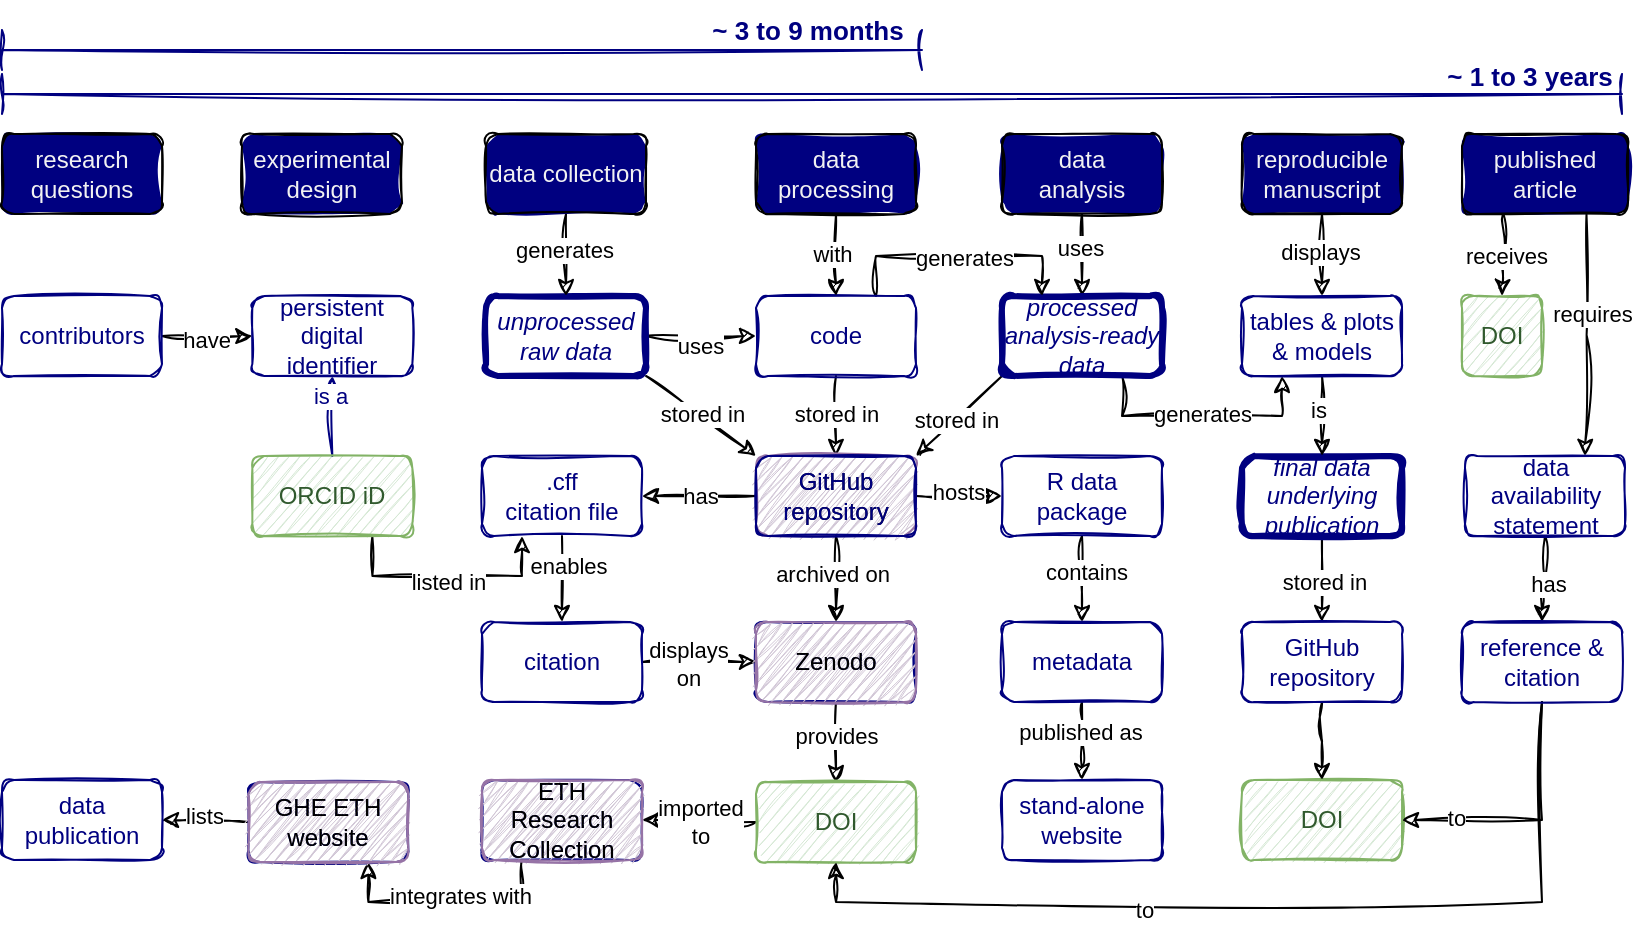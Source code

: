 <mxfile version="24.4.13" type="github">
  <diagram id="C5RBs43oDa-KdzZeNtuy" name="Page-1">
    <mxGraphModel dx="1026" dy="688" grid="1" gridSize="10" guides="1" tooltips="1" connect="1" arrows="1" fold="1" page="1" pageScale="1" pageWidth="827" pageHeight="1169" math="0" shadow="0">
      <root>
        <mxCell id="WIyWlLk6GJQsqaUBKTNV-0" />
        <object label="Step 12: color" id="2JBL8e-sjkAbcdYht8KX-297">
          <mxCell style="" parent="WIyWlLk6GJQsqaUBKTNV-0" />
        </object>
        <object label="Step 11: Code in R" id="2JBL8e-sjkAbcdYht8KX-289">
          <mxCell style="" parent="WIyWlLk6GJQsqaUBKTNV-0" />
        </object>
        <object label="Step 10: Cite data" id="2JBL8e-sjkAbcdYht8KX-281">
          <mxCell style="" parent="WIyWlLk6GJQsqaUBKTNV-0" />
        </object>
        <object label="Step 9: Contributors" id="2JBL8e-sjkAbcdYht8KX-271">
          <mxCell style="" parent="WIyWlLk6GJQsqaUBKTNV-0" />
        </object>
        <object label="Step 8: ETH link&#xa;" id="2JBL8e-sjkAbcdYht8KX-261">
          <mxCell style="" parent="WIyWlLk6GJQsqaUBKTNV-0" />
        </object>
        <mxCell id="2JBL8e-sjkAbcdYht8KX-264" value="" style="edgeStyle=none;shape=connector;rounded=1;sketch=1;jiggle=2;curveFitting=1;orthogonalLoop=1;jettySize=auto;html=1;labelBackgroundColor=default;strokeColor=#000080;fontFamily=Helvetica;fontSize=11;fontColor=#000080;endArrow=classic;startSize=5;endSize=5;" parent="2JBL8e-sjkAbcdYht8KX-261" edge="1">
          <mxGeometry relative="1" as="geometry">
            <mxPoint x="442" y="570" as="sourcePoint" />
          </mxGeometry>
        </mxCell>
        <mxCell id="2JBL8e-sjkAbcdYht8KX-265" value="&lt;div&gt;integrates&lt;/div&gt;&lt;div&gt;with&lt;br&gt;&lt;/div&gt;" style="edgeLabel;html=1;align=center;verticalAlign=middle;resizable=0;points=[];fontSize=11;fontFamily=Helvetica;fontColor=#000080;" parent="2JBL8e-sjkAbcdYht8KX-264" vertex="1" connectable="0">
          <mxGeometry x="-0.141" y="-3" relative="1" as="geometry">
            <mxPoint y="-23" as="offset" />
          </mxGeometry>
        </mxCell>
        <object label="Step 7: Zenodo what?" id="2JBL8e-sjkAbcdYht8KX-243">
          <mxCell style="" parent="WIyWlLk6GJQsqaUBKTNV-0" />
        </object>
        <mxCell id="zMdA1hKnQHKv-oM-DE0g-6" value="&lt;span&gt;&lt;span&gt;research questions&lt;/span&gt;&lt;/span&gt;" style="rounded=1;whiteSpace=wrap;html=1;strokeWidth=1;fontSize=12;fontFamily=Helvetica;fillColor=#000080;sketch=1;labelBackgroundColor=none;fontColor=#F2F2F2;strokeColor=default;fontStyle=0;fillStyle=solid;" vertex="1" parent="2JBL8e-sjkAbcdYht8KX-243">
          <mxGeometry y="80" width="80" height="40" as="geometry" />
        </mxCell>
        <mxCell id="zMdA1hKnQHKv-oM-DE0g-7" value="&lt;div&gt;&lt;span&gt;&lt;span&gt;experimental&lt;/span&gt;&lt;/span&gt;&lt;/div&gt;&lt;div&gt;&lt;span&gt;&lt;span&gt;design&lt;br&gt;&lt;/span&gt;&lt;/span&gt;&lt;/div&gt;" style="rounded=1;whiteSpace=wrap;html=1;strokeWidth=1;fontSize=12;fontFamily=Helvetica;fillColor=#000080;sketch=1;labelBackgroundColor=none;fontColor=#F2F2F2;strokeColor=default;fontStyle=0;fillStyle=solid;" vertex="1" parent="2JBL8e-sjkAbcdYht8KX-243">
          <mxGeometry x="120" y="80" width="80" height="40" as="geometry" />
        </mxCell>
        <mxCell id="zMdA1hKnQHKv-oM-DE0g-150" value="" style="edgeStyle=orthogonalEdgeStyle;rounded=0;sketch=1;hachureGap=4;jiggle=2;curveFitting=1;orthogonalLoop=1;jettySize=auto;html=1;fontFamily=Helvetica;" edge="1" parent="2JBL8e-sjkAbcdYht8KX-243" source="zMdA1hKnQHKv-oM-DE0g-8" target="zMdA1hKnQHKv-oM-DE0g-50">
          <mxGeometry relative="1" as="geometry" />
        </mxCell>
        <mxCell id="zMdA1hKnQHKv-oM-DE0g-151" value="uses" style="edgeLabel;html=1;align=center;verticalAlign=middle;resizable=0;points=[];sketch=1;hachureGap=4;jiggle=2;curveFitting=1;fontFamily=Helvetica;" vertex="1" connectable="0" parent="zMdA1hKnQHKv-oM-DE0g-150">
          <mxGeometry x="-0.018" y="-5" relative="1" as="geometry">
            <mxPoint as="offset" />
          </mxGeometry>
        </mxCell>
        <mxCell id="zMdA1hKnQHKv-oM-DE0g-152" style="rounded=0;sketch=1;hachureGap=4;jiggle=2;curveFitting=1;orthogonalLoop=1;jettySize=auto;html=1;exitX=1;exitY=1;exitDx=0;exitDy=0;entryX=0;entryY=0;entryDx=0;entryDy=0;fontFamily=Helvetica;" edge="1" parent="2JBL8e-sjkAbcdYht8KX-243" source="zMdA1hKnQHKv-oM-DE0g-8" target="2JBL8e-sjkAbcdYht8KX-353">
          <mxGeometry relative="1" as="geometry" />
        </mxCell>
        <mxCell id="zMdA1hKnQHKv-oM-DE0g-153" value="stored in" style="edgeLabel;html=1;align=center;verticalAlign=middle;resizable=0;points=[];sketch=1;hachureGap=4;jiggle=2;curveFitting=1;fontFamily=Helvetica;" vertex="1" connectable="0" parent="zMdA1hKnQHKv-oM-DE0g-152">
          <mxGeometry x="-0.029" y="1" relative="1" as="geometry">
            <mxPoint as="offset" />
          </mxGeometry>
        </mxCell>
        <mxCell id="zMdA1hKnQHKv-oM-DE0g-8" value="&lt;span&gt;&lt;i&gt;unprocessed&lt;/i&gt;&lt;/span&gt;&lt;br&gt;&lt;div&gt;&lt;span&gt;&lt;i&gt;raw data&lt;/i&gt;&lt;/span&gt;&lt;/div&gt;" style="rounded=1;whiteSpace=wrap;html=1;strokeWidth=3;fontSize=12;fontFamily=Helvetica;fillColor=none;sketch=1;labelBackgroundColor=none;fontColor=#000080;strokeColor=#000080;fontStyle=0" vertex="1" parent="2JBL8e-sjkAbcdYht8KX-243">
          <mxGeometry x="242" y="161" width="80" height="40" as="geometry" />
        </mxCell>
        <mxCell id="zMdA1hKnQHKv-oM-DE0g-121" value="" style="edgeStyle=orthogonalEdgeStyle;rounded=0;sketch=1;hachureGap=4;jiggle=2;curveFitting=1;orthogonalLoop=1;jettySize=auto;html=1;fontFamily=Helvetica;" edge="1" parent="2JBL8e-sjkAbcdYht8KX-243" source="zMdA1hKnQHKv-oM-DE0g-9" target="zMdA1hKnQHKv-oM-DE0g-12">
          <mxGeometry relative="1" as="geometry" />
        </mxCell>
        <mxCell id="zMdA1hKnQHKv-oM-DE0g-122" value="uses" style="edgeLabel;html=1;align=center;verticalAlign=middle;resizable=0;points=[];sketch=1;hachureGap=4;jiggle=2;curveFitting=1;fontFamily=Helvetica;" vertex="1" connectable="0" parent="zMdA1hKnQHKv-oM-DE0g-121">
          <mxGeometry x="-0.2" y="-1" relative="1" as="geometry">
            <mxPoint as="offset" />
          </mxGeometry>
        </mxCell>
        <mxCell id="zMdA1hKnQHKv-oM-DE0g-9" value="&lt;div&gt;&lt;span&gt;&lt;span&gt;data&lt;br&gt;&lt;/span&gt;&lt;/span&gt;&lt;/div&gt;&lt;div&gt;&lt;span&gt;&lt;span&gt;analysis&lt;/span&gt;&lt;/span&gt;&lt;/div&gt;" style="rounded=1;whiteSpace=wrap;html=1;strokeWidth=1;fontSize=12;fontFamily=Helvetica;fillColor=#000080;sketch=1;labelBackgroundColor=none;fontColor=#F2F2F2;strokeColor=default;fontStyle=0;fillStyle=solid;" vertex="1" parent="2JBL8e-sjkAbcdYht8KX-243">
          <mxGeometry x="500" y="80" width="80" height="40" as="geometry" />
        </mxCell>
        <mxCell id="zMdA1hKnQHKv-oM-DE0g-128" value="" style="edgeStyle=orthogonalEdgeStyle;rounded=0;sketch=1;hachureGap=4;jiggle=2;curveFitting=1;orthogonalLoop=1;jettySize=auto;html=1;fontFamily=Helvetica;" edge="1" parent="2JBL8e-sjkAbcdYht8KX-243" source="zMdA1hKnQHKv-oM-DE0g-10" target="zMdA1hKnQHKv-oM-DE0g-125">
          <mxGeometry relative="1" as="geometry" />
        </mxCell>
        <mxCell id="zMdA1hKnQHKv-oM-DE0g-129" value="displays" style="edgeLabel;html=1;align=center;verticalAlign=middle;resizable=0;points=[];sketch=1;hachureGap=4;jiggle=2;curveFitting=1;fontFamily=Helvetica;" vertex="1" connectable="0" parent="zMdA1hKnQHKv-oM-DE0g-128">
          <mxGeometry x="-0.067" y="-1" relative="1" as="geometry">
            <mxPoint as="offset" />
          </mxGeometry>
        </mxCell>
        <mxCell id="zMdA1hKnQHKv-oM-DE0g-10" value="&lt;div&gt;reproducible&lt;br&gt;&lt;/div&gt;&lt;div&gt;manuscript&lt;/div&gt;" style="rounded=1;whiteSpace=wrap;html=1;strokeWidth=1;fontSize=12;fontFamily=Helvetica;fillColor=#000080;sketch=1;labelBackgroundColor=none;fontColor=#F2F2F2;strokeColor=default;fontStyle=0;fillStyle=solid;" vertex="1" parent="2JBL8e-sjkAbcdYht8KX-243">
          <mxGeometry x="620" y="80" width="80" height="40" as="geometry" />
        </mxCell>
        <mxCell id="zMdA1hKnQHKv-oM-DE0g-196" style="edgeStyle=orthogonalEdgeStyle;rounded=0;sketch=1;hachureGap=4;jiggle=2;curveFitting=1;orthogonalLoop=1;jettySize=auto;html=1;exitX=0.25;exitY=1;exitDx=0;exitDy=0;entryX=0.5;entryY=0;entryDx=0;entryDy=0;fontFamily=Helvetica;" edge="1" parent="2JBL8e-sjkAbcdYht8KX-243" source="zMdA1hKnQHKv-oM-DE0g-11" target="zMdA1hKnQHKv-oM-DE0g-195">
          <mxGeometry relative="1" as="geometry" />
        </mxCell>
        <mxCell id="zMdA1hKnQHKv-oM-DE0g-197" value="&lt;div&gt;receives&lt;/div&gt;" style="edgeLabel;html=1;align=center;verticalAlign=middle;resizable=0;points=[];sketch=1;hachureGap=4;jiggle=2;curveFitting=1;fontFamily=Helvetica;" vertex="1" connectable="0" parent="zMdA1hKnQHKv-oM-DE0g-196">
          <mxGeometry x="-0.013" y="-1" relative="1" as="geometry">
            <mxPoint x="1" y="1" as="offset" />
          </mxGeometry>
        </mxCell>
        <mxCell id="zMdA1hKnQHKv-oM-DE0g-198" style="edgeStyle=orthogonalEdgeStyle;rounded=0;sketch=1;hachureGap=4;jiggle=2;curveFitting=1;orthogonalLoop=1;jettySize=auto;html=1;exitX=0.75;exitY=1;exitDx=0;exitDy=0;entryX=0.75;entryY=0;entryDx=0;entryDy=0;fontFamily=Helvetica;" edge="1" parent="2JBL8e-sjkAbcdYht8KX-243" source="zMdA1hKnQHKv-oM-DE0g-11" target="zMdA1hKnQHKv-oM-DE0g-160">
          <mxGeometry relative="1" as="geometry" />
        </mxCell>
        <mxCell id="zMdA1hKnQHKv-oM-DE0g-199" value="requires" style="edgeLabel;html=1;align=center;verticalAlign=middle;resizable=0;points=[];sketch=1;hachureGap=4;jiggle=2;curveFitting=1;fontFamily=Helvetica;" vertex="1" connectable="0" parent="zMdA1hKnQHKv-oM-DE0g-198">
          <mxGeometry x="-0.176" y="2" relative="1" as="geometry">
            <mxPoint as="offset" />
          </mxGeometry>
        </mxCell>
        <mxCell id="zMdA1hKnQHKv-oM-DE0g-11" value="&lt;span&gt;&lt;span&gt;published&lt;/span&gt;&lt;/span&gt;&lt;br&gt;&lt;div&gt;&lt;span&gt;&lt;span&gt;article&lt;/span&gt;&lt;/span&gt;&lt;/div&gt;" style="rounded=1;whiteSpace=wrap;html=1;strokeWidth=1;fontSize=12;fontFamily=Helvetica;fillColor=#000080;sketch=1;labelBackgroundColor=none;fontColor=#F2F2F2;strokeColor=default;fontStyle=0;fillStyle=solid;" vertex="1" parent="2JBL8e-sjkAbcdYht8KX-243">
          <mxGeometry x="730" y="80" width="83" height="40" as="geometry" />
        </mxCell>
        <mxCell id="zMdA1hKnQHKv-oM-DE0g-154" style="rounded=0;sketch=1;hachureGap=4;jiggle=2;curveFitting=1;orthogonalLoop=1;jettySize=auto;html=1;exitX=0;exitY=1;exitDx=0;exitDy=0;entryX=1;entryY=0;entryDx=0;entryDy=0;fontFamily=Helvetica;" edge="1" parent="2JBL8e-sjkAbcdYht8KX-243" source="zMdA1hKnQHKv-oM-DE0g-12" target="2JBL8e-sjkAbcdYht8KX-353">
          <mxGeometry relative="1" as="geometry" />
        </mxCell>
        <mxCell id="zMdA1hKnQHKv-oM-DE0g-155" value="stored in" style="edgeLabel;html=1;align=center;verticalAlign=middle;resizable=0;points=[];sketch=1;hachureGap=4;jiggle=2;curveFitting=1;fontFamily=Helvetica;" vertex="1" connectable="0" parent="zMdA1hKnQHKv-oM-DE0g-154">
          <mxGeometry x="0.071" relative="1" as="geometry">
            <mxPoint as="offset" />
          </mxGeometry>
        </mxCell>
        <mxCell id="zMdA1hKnQHKv-oM-DE0g-215" style="edgeStyle=orthogonalEdgeStyle;rounded=0;sketch=1;hachureGap=4;jiggle=2;curveFitting=1;orthogonalLoop=1;jettySize=auto;html=1;exitX=0.75;exitY=1;exitDx=0;exitDy=0;entryX=0.25;entryY=1;entryDx=0;entryDy=0;fontFamily=Helvetica;" edge="1" parent="2JBL8e-sjkAbcdYht8KX-243" source="zMdA1hKnQHKv-oM-DE0g-12" target="zMdA1hKnQHKv-oM-DE0g-125">
          <mxGeometry relative="1" as="geometry" />
        </mxCell>
        <mxCell id="zMdA1hKnQHKv-oM-DE0g-216" value="generates" style="edgeLabel;html=1;align=center;verticalAlign=middle;resizable=0;points=[];sketch=1;hachureGap=4;jiggle=2;curveFitting=1;fontFamily=Helvetica;" vertex="1" connectable="0" parent="zMdA1hKnQHKv-oM-DE0g-215">
          <mxGeometry y="1" relative="1" as="geometry">
            <mxPoint as="offset" />
          </mxGeometry>
        </mxCell>
        <mxCell id="zMdA1hKnQHKv-oM-DE0g-12" value="&lt;div&gt;&lt;span&gt;&lt;i&gt;processed&lt;/i&gt;&lt;/span&gt;&lt;/div&gt;&lt;div&gt;&lt;span&gt;&lt;i&gt;analysis-ready data&lt;br&gt;&lt;/i&gt;&lt;/span&gt;&lt;/div&gt;" style="rounded=1;whiteSpace=wrap;html=1;strokeWidth=3;fontSize=12;fontFamily=Helvetica;fillColor=none;sketch=1;labelBackgroundColor=none;fontColor=#000080;strokeColor=#000080;fontStyle=0" vertex="1" parent="2JBL8e-sjkAbcdYht8KX-243">
          <mxGeometry x="500" y="161" width="80" height="40" as="geometry" />
        </mxCell>
        <mxCell id="zMdA1hKnQHKv-oM-DE0g-57" value="" style="edgeStyle=orthogonalEdgeStyle;rounded=0;sketch=1;hachureGap=4;jiggle=2;curveFitting=1;orthogonalLoop=1;jettySize=auto;html=1;fontFamily=Helvetica;" edge="1" parent="2JBL8e-sjkAbcdYht8KX-243" source="zMdA1hKnQHKv-oM-DE0g-14" target="zMdA1hKnQHKv-oM-DE0g-8">
          <mxGeometry relative="1" as="geometry" />
        </mxCell>
        <mxCell id="zMdA1hKnQHKv-oM-DE0g-58" value="generates" style="edgeLabel;html=1;align=center;verticalAlign=middle;resizable=0;points=[];sketch=1;hachureGap=4;jiggle=2;curveFitting=1;fontFamily=Helvetica;" vertex="1" connectable="0" parent="zMdA1hKnQHKv-oM-DE0g-57">
          <mxGeometry x="-0.12" y="-1" relative="1" as="geometry">
            <mxPoint as="offset" />
          </mxGeometry>
        </mxCell>
        <mxCell id="zMdA1hKnQHKv-oM-DE0g-14" value="&lt;span&gt;&lt;span&gt;data collection&lt;br&gt;&lt;/span&gt;&lt;/span&gt;" style="rounded=1;whiteSpace=wrap;html=1;strokeWidth=1;fontSize=12;fontFamily=Helvetica;fillColor=#000080;sketch=1;labelBackgroundColor=none;fontColor=#F2F2F2;strokeColor=default;fontStyle=0;fillStyle=solid;" vertex="1" parent="2JBL8e-sjkAbcdYht8KX-243">
          <mxGeometry x="242" y="80" width="80" height="40" as="geometry" />
        </mxCell>
        <mxCell id="zMdA1hKnQHKv-oM-DE0g-163" value="" style="edgeStyle=orthogonalEdgeStyle;rounded=0;sketch=1;hachureGap=4;jiggle=2;curveFitting=1;orthogonalLoop=1;jettySize=auto;html=1;fontFamily=Helvetica;" edge="1" parent="2JBL8e-sjkAbcdYht8KX-243" source="zMdA1hKnQHKv-oM-DE0g-19" target="zMdA1hKnQHKv-oM-DE0g-146">
          <mxGeometry relative="1" as="geometry" />
        </mxCell>
        <mxCell id="zMdA1hKnQHKv-oM-DE0g-164" value="stored in" style="edgeLabel;html=1;align=center;verticalAlign=middle;resizable=0;points=[];sketch=1;hachureGap=4;jiggle=2;curveFitting=1;fontFamily=Helvetica;" vertex="1" connectable="0" parent="zMdA1hKnQHKv-oM-DE0g-163">
          <mxGeometry x="0.04" y="1" relative="1" as="geometry">
            <mxPoint as="offset" />
          </mxGeometry>
        </mxCell>
        <mxCell id="zMdA1hKnQHKv-oM-DE0g-19" value="final data underlying publication" style="rounded=1;whiteSpace=wrap;html=1;strokeWidth=3;fontSize=12;fontFamily=Helvetica;fillColor=none;sketch=1;labelBackgroundColor=none;fontColor=#000080;strokeColor=#000080;fontStyle=2" vertex="1" parent="2JBL8e-sjkAbcdYht8KX-243">
          <mxGeometry x="620" y="241" width="80" height="40" as="geometry" />
        </mxCell>
        <mxCell id="zMdA1hKnQHKv-oM-DE0g-101" value="" style="edgeStyle=orthogonalEdgeStyle;rounded=0;sketch=1;hachureGap=4;jiggle=2;curveFitting=1;orthogonalLoop=1;jettySize=auto;html=1;fontFamily=Helvetica;" edge="1" parent="2JBL8e-sjkAbcdYht8KX-243" source="zMdA1hKnQHKv-oM-DE0g-50" target="2JBL8e-sjkAbcdYht8KX-353">
          <mxGeometry relative="1" as="geometry" />
        </mxCell>
        <mxCell id="zMdA1hKnQHKv-oM-DE0g-133" value="stored in" style="edgeLabel;html=1;align=center;verticalAlign=middle;resizable=0;points=[];sketch=1;hachureGap=4;jiggle=2;curveFitting=1;fontFamily=Helvetica;" vertex="1" connectable="0" parent="zMdA1hKnQHKv-oM-DE0g-101">
          <mxGeometry x="-0.05" relative="1" as="geometry">
            <mxPoint as="offset" />
          </mxGeometry>
        </mxCell>
        <mxCell id="zMdA1hKnQHKv-oM-DE0g-221" style="edgeStyle=orthogonalEdgeStyle;rounded=0;sketch=1;hachureGap=4;jiggle=2;curveFitting=1;orthogonalLoop=1;jettySize=auto;html=1;exitX=0.75;exitY=0;exitDx=0;exitDy=0;entryX=0.25;entryY=0;entryDx=0;entryDy=0;fontFamily=Helvetica;" edge="1" parent="2JBL8e-sjkAbcdYht8KX-243" source="zMdA1hKnQHKv-oM-DE0g-50" target="zMdA1hKnQHKv-oM-DE0g-12">
          <mxGeometry relative="1" as="geometry" />
        </mxCell>
        <mxCell id="zMdA1hKnQHKv-oM-DE0g-222" value="generates" style="edgeLabel;html=1;align=center;verticalAlign=middle;resizable=0;points=[];sketch=1;hachureGap=4;jiggle=2;curveFitting=1;fontFamily=Helvetica;" vertex="1" connectable="0" parent="zMdA1hKnQHKv-oM-DE0g-221">
          <mxGeometry x="0.035" y="-1" relative="1" as="geometry">
            <mxPoint as="offset" />
          </mxGeometry>
        </mxCell>
        <mxCell id="zMdA1hKnQHKv-oM-DE0g-50" value="code" style="rounded=1;whiteSpace=wrap;html=1;fontSize=12;fontFamily=Helvetica;fillColor=none;sketch=1;labelBackgroundColor=none;fontColor=#000080;strokeColor=#000080;" vertex="1" parent="2JBL8e-sjkAbcdYht8KX-243">
          <mxGeometry x="377" y="161" width="80" height="40" as="geometry" />
        </mxCell>
        <mxCell id="zMdA1hKnQHKv-oM-DE0g-59" value="" style="edgeStyle=orthogonalEdgeStyle;rounded=0;sketch=1;hachureGap=4;jiggle=2;curveFitting=1;orthogonalLoop=1;jettySize=auto;html=1;fontFamily=Helvetica;" edge="1" parent="2JBL8e-sjkAbcdYht8KX-243" source="zMdA1hKnQHKv-oM-DE0g-56" target="zMdA1hKnQHKv-oM-DE0g-50">
          <mxGeometry relative="1" as="geometry" />
        </mxCell>
        <mxCell id="zMdA1hKnQHKv-oM-DE0g-62" value="with" style="edgeLabel;html=1;align=center;verticalAlign=middle;resizable=0;points=[];sketch=1;hachureGap=4;jiggle=2;curveFitting=1;fontFamily=Helvetica;" vertex="1" connectable="0" parent="zMdA1hKnQHKv-oM-DE0g-59">
          <mxGeometry x="-0.033" y="-2" relative="1" as="geometry">
            <mxPoint as="offset" />
          </mxGeometry>
        </mxCell>
        <mxCell id="zMdA1hKnQHKv-oM-DE0g-56" value="&lt;div&gt;&lt;span&gt;&lt;span&gt;data&lt;/span&gt;&lt;/span&gt;&lt;/div&gt;&lt;div&gt;&lt;span&gt;&lt;span&gt;processing&lt;br&gt;&lt;/span&gt;&lt;/span&gt;&lt;/div&gt;" style="rounded=1;whiteSpace=wrap;html=1;strokeWidth=1;fontSize=12;fontFamily=Helvetica;fillColor=#000080;sketch=1;labelBackgroundColor=none;fontColor=#F2F2F2;strokeColor=default;fontStyle=0;fillStyle=solid;" vertex="1" parent="2JBL8e-sjkAbcdYht8KX-243">
          <mxGeometry x="377" y="80" width="80" height="40" as="geometry" />
        </mxCell>
        <mxCell id="zMdA1hKnQHKv-oM-DE0g-74" value="" style="edgeStyle=none;shape=connector;rounded=1;sketch=1;jiggle=2;curveFitting=1;orthogonalLoop=1;jettySize=auto;html=1;labelBackgroundColor=default;strokeColor=#000080;fontFamily=Helvetica;fontSize=11;fontColor=#000080;endArrow=classic;startSize=5;endSize=5;" edge="1" parent="2JBL8e-sjkAbcdYht8KX-243" source="zMdA1hKnQHKv-oM-DE0g-76" target="zMdA1hKnQHKv-oM-DE0g-77">
          <mxGeometry relative="1" as="geometry" />
        </mxCell>
        <mxCell id="zMdA1hKnQHKv-oM-DE0g-75" value="is a" style="edgeLabel;html=1;align=center;verticalAlign=middle;resizable=0;points=[];fontSize=11;fontFamily=Helvetica;fontColor=#000080;" vertex="1" connectable="0" parent="zMdA1hKnQHKv-oM-DE0g-74">
          <mxGeometry x="0.036" relative="1" as="geometry">
            <mxPoint x="-1" y="-10" as="offset" />
          </mxGeometry>
        </mxCell>
        <mxCell id="zMdA1hKnQHKv-oM-DE0g-219" style="edgeStyle=orthogonalEdgeStyle;rounded=0;sketch=1;hachureGap=4;jiggle=2;curveFitting=1;orthogonalLoop=1;jettySize=auto;html=1;exitX=0.75;exitY=1;exitDx=0;exitDy=0;entryX=0.25;entryY=1;entryDx=0;entryDy=0;fontFamily=Helvetica;" edge="1" parent="2JBL8e-sjkAbcdYht8KX-243" source="zMdA1hKnQHKv-oM-DE0g-76" target="zMdA1hKnQHKv-oM-DE0g-84">
          <mxGeometry relative="1" as="geometry" />
        </mxCell>
        <mxCell id="zMdA1hKnQHKv-oM-DE0g-220" value="listed in" style="edgeLabel;html=1;align=center;verticalAlign=middle;resizable=0;points=[];sketch=1;hachureGap=4;jiggle=2;curveFitting=1;fontFamily=Helvetica;" vertex="1" connectable="0" parent="zMdA1hKnQHKv-oM-DE0g-219">
          <mxGeometry x="0.007" y="-3" relative="1" as="geometry">
            <mxPoint as="offset" />
          </mxGeometry>
        </mxCell>
        <mxCell id="zMdA1hKnQHKv-oM-DE0g-76" value="&lt;font color=&quot;#30592D&quot;&gt;ORCID iD&lt;/font&gt;" style="rounded=1;whiteSpace=wrap;html=1;fontSize=12;fontFamily=Helvetica;fillColor=#d5e8d4;sketch=1;labelBackgroundColor=none;fontColor=#000000;strokeColor=#82b366;" vertex="1" parent="2JBL8e-sjkAbcdYht8KX-243">
          <mxGeometry x="125.17" y="241" width="80" height="40" as="geometry" />
        </mxCell>
        <mxCell id="zMdA1hKnQHKv-oM-DE0g-77" value="persistent digital identifier" style="rounded=1;whiteSpace=wrap;html=1;fontSize=12;fontFamily=Helvetica;fillColor=none;sketch=1;labelBackgroundColor=none;fontColor=#000080;strokeColor=#000080;" vertex="1" parent="2JBL8e-sjkAbcdYht8KX-243">
          <mxGeometry x="125.17" y="161" width="80" height="40" as="geometry" />
        </mxCell>
        <mxCell id="zMdA1hKnQHKv-oM-DE0g-104" value="" style="edgeStyle=orthogonalEdgeStyle;rounded=0;sketch=1;hachureGap=4;jiggle=2;curveFitting=1;orthogonalLoop=1;jettySize=auto;html=1;fontFamily=Helvetica;" edge="1" parent="2JBL8e-sjkAbcdYht8KX-243" source="zMdA1hKnQHKv-oM-DE0g-80" target="zMdA1hKnQHKv-oM-DE0g-77">
          <mxGeometry relative="1" as="geometry" />
        </mxCell>
        <mxCell id="zMdA1hKnQHKv-oM-DE0g-105" value="have" style="edgeLabel;html=1;align=center;verticalAlign=middle;resizable=0;points=[];sketch=1;hachureGap=4;jiggle=2;curveFitting=1;fontFamily=Helvetica;" vertex="1" connectable="0" parent="zMdA1hKnQHKv-oM-DE0g-104">
          <mxGeometry x="-0.049" y="-2" relative="1" as="geometry">
            <mxPoint as="offset" />
          </mxGeometry>
        </mxCell>
        <mxCell id="zMdA1hKnQHKv-oM-DE0g-80" value="contributors" style="rounded=1;whiteSpace=wrap;html=1;fontSize=12;fontFamily=Helvetica;fillColor=none;sketch=1;labelBackgroundColor=none;fontColor=#000080;strokeColor=#000080;" vertex="1" parent="2JBL8e-sjkAbcdYht8KX-243">
          <mxGeometry y="161" width="80" height="40" as="geometry" />
        </mxCell>
        <mxCell id="zMdA1hKnQHKv-oM-DE0g-111" value="" style="edgeStyle=orthogonalEdgeStyle;rounded=0;sketch=1;hachureGap=4;jiggle=2;curveFitting=1;orthogonalLoop=1;jettySize=auto;html=1;fontFamily=Helvetica;" edge="1" parent="2JBL8e-sjkAbcdYht8KX-243" source="zMdA1hKnQHKv-oM-DE0g-84" target="zMdA1hKnQHKv-oM-DE0g-110">
          <mxGeometry relative="1" as="geometry" />
        </mxCell>
        <mxCell id="zMdA1hKnQHKv-oM-DE0g-112" value="enables" style="edgeLabel;html=1;align=center;verticalAlign=middle;resizable=0;points=[];sketch=1;hachureGap=4;jiggle=2;curveFitting=1;fontFamily=Helvetica;" vertex="1" connectable="0" parent="zMdA1hKnQHKv-oM-DE0g-111">
          <mxGeometry x="-0.3" y="3" relative="1" as="geometry">
            <mxPoint as="offset" />
          </mxGeometry>
        </mxCell>
        <mxCell id="zMdA1hKnQHKv-oM-DE0g-84" value="&lt;div&gt;.cff&lt;/div&gt;&lt;div&gt;citation file&lt;br&gt;&lt;/div&gt;" style="rounded=1;whiteSpace=wrap;html=1;fontSize=12;fontFamily=Helvetica;fillColor=none;sketch=1;labelBackgroundColor=none;strokeColor=#000080;fillStyle=zigzag;fontColor=#000080;" vertex="1" parent="2JBL8e-sjkAbcdYht8KX-243">
          <mxGeometry x="240" y="241" width="80" height="40" as="geometry" />
        </mxCell>
        <mxCell id="zMdA1hKnQHKv-oM-DE0g-116" value="" style="edgeStyle=orthogonalEdgeStyle;rounded=0;sketch=1;hachureGap=4;jiggle=2;curveFitting=1;orthogonalLoop=1;jettySize=auto;html=1;fontFamily=Helvetica;" edge="1" parent="2JBL8e-sjkAbcdYht8KX-243" source="zMdA1hKnQHKv-oM-DE0g-86" target="zMdA1hKnQHKv-oM-DE0g-115">
          <mxGeometry relative="1" as="geometry" />
        </mxCell>
        <mxCell id="zMdA1hKnQHKv-oM-DE0g-117" value="contains" style="edgeLabel;html=1;align=center;verticalAlign=middle;resizable=0;points=[];sketch=1;hachureGap=4;jiggle=2;curveFitting=1;fontFamily=Helvetica;" vertex="1" connectable="0" parent="zMdA1hKnQHKv-oM-DE0g-116">
          <mxGeometry x="-0.16" y="2" relative="1" as="geometry">
            <mxPoint as="offset" />
          </mxGeometry>
        </mxCell>
        <mxCell id="zMdA1hKnQHKv-oM-DE0g-86" value="R data package" style="rounded=1;whiteSpace=wrap;html=1;fontSize=12;fontFamily=Helvetica;fillColor=none;sketch=1;labelBackgroundColor=none;strokeColor=#000080;fillStyle=zigzag;fontColor=#000080;" vertex="1" parent="2JBL8e-sjkAbcdYht8KX-243">
          <mxGeometry x="500" y="241" width="80" height="40" as="geometry" />
        </mxCell>
        <mxCell id="zMdA1hKnQHKv-oM-DE0g-108" value="" style="edgeStyle=orthogonalEdgeStyle;rounded=0;sketch=1;hachureGap=4;jiggle=2;curveFitting=1;orthogonalLoop=1;jettySize=auto;html=1;fontFamily=Helvetica;" edge="1" parent="2JBL8e-sjkAbcdYht8KX-243" source="zMdA1hKnQHKv-oM-DE0g-89" target="zMdA1hKnQHKv-oM-DE0g-97">
          <mxGeometry relative="1" as="geometry" />
        </mxCell>
        <mxCell id="zMdA1hKnQHKv-oM-DE0g-109" value="provides" style="edgeLabel;html=1;align=center;verticalAlign=middle;resizable=0;points=[];sketch=1;hachureGap=4;jiggle=2;curveFitting=1;fontFamily=Helvetica;" vertex="1" connectable="0" parent="zMdA1hKnQHKv-oM-DE0g-108">
          <mxGeometry x="-0.16" relative="1" as="geometry">
            <mxPoint as="offset" />
          </mxGeometry>
        </mxCell>
        <mxCell id="zMdA1hKnQHKv-oM-DE0g-89" value="Zenodo" style="rounded=1;whiteSpace=wrap;html=1;fontSize=12;fontFamily=Helvetica;fillColor=none;sketch=1;labelBackgroundColor=none;strokeColor=#000080;fillStyle=zigzag;fontColor=#000080;" vertex="1" parent="2JBL8e-sjkAbcdYht8KX-243">
          <mxGeometry x="377" y="324" width="80" height="40" as="geometry" />
        </mxCell>
        <mxCell id="zMdA1hKnQHKv-oM-DE0g-183" value="" style="edgeStyle=orthogonalEdgeStyle;rounded=0;sketch=1;hachureGap=4;jiggle=2;curveFitting=1;orthogonalLoop=1;jettySize=auto;html=1;fontFamily=Helvetica;" edge="1" parent="2JBL8e-sjkAbcdYht8KX-243" source="zMdA1hKnQHKv-oM-DE0g-97" target="zMdA1hKnQHKv-oM-DE0g-177">
          <mxGeometry relative="1" as="geometry" />
        </mxCell>
        <mxCell id="zMdA1hKnQHKv-oM-DE0g-184" value="&lt;div&gt;imported&lt;/div&gt;&lt;div&gt;to&lt;br&gt;&lt;/div&gt;" style="edgeLabel;html=1;align=center;verticalAlign=middle;resizable=0;points=[];sketch=1;hachureGap=4;jiggle=2;curveFitting=1;fontFamily=Helvetica;" vertex="1" connectable="0" parent="zMdA1hKnQHKv-oM-DE0g-183">
          <mxGeometry x="-0.035" relative="1" as="geometry">
            <mxPoint as="offset" />
          </mxGeometry>
        </mxCell>
        <mxCell id="zMdA1hKnQHKv-oM-DE0g-97" value="&lt;font color=&quot;#30592D&quot;&gt;DOI&lt;/font&gt;" style="rounded=1;whiteSpace=wrap;html=1;fontSize=12;fontFamily=Helvetica;fillColor=#d5e8d4;sketch=1;labelBackgroundColor=none;strokeColor=#82b366;fontColor=#000000;" vertex="1" parent="2JBL8e-sjkAbcdYht8KX-243">
          <mxGeometry x="377" y="404" width="80" height="40" as="geometry" />
        </mxCell>
        <mxCell id="zMdA1hKnQHKv-oM-DE0g-113" value="" style="edgeStyle=orthogonalEdgeStyle;rounded=0;sketch=1;hachureGap=4;jiggle=2;curveFitting=1;orthogonalLoop=1;jettySize=auto;html=1;fontFamily=Helvetica;" edge="1" parent="2JBL8e-sjkAbcdYht8KX-243" source="zMdA1hKnQHKv-oM-DE0g-110" target="zMdA1hKnQHKv-oM-DE0g-89">
          <mxGeometry relative="1" as="geometry" />
        </mxCell>
        <mxCell id="zMdA1hKnQHKv-oM-DE0g-114" value="&lt;div&gt;displays&lt;/div&gt;&lt;div&gt;on&lt;br&gt;&lt;/div&gt;" style="edgeLabel;html=1;align=center;verticalAlign=middle;resizable=0;points=[];sketch=1;hachureGap=4;jiggle=2;curveFitting=1;fontFamily=Helvetica;" vertex="1" connectable="0" parent="zMdA1hKnQHKv-oM-DE0g-113">
          <mxGeometry x="-0.193" y="-1" relative="1" as="geometry">
            <mxPoint as="offset" />
          </mxGeometry>
        </mxCell>
        <mxCell id="zMdA1hKnQHKv-oM-DE0g-110" value="citation" style="rounded=1;whiteSpace=wrap;html=1;fontSize=12;fontFamily=Helvetica;fillColor=none;sketch=1;labelBackgroundColor=none;strokeColor=#000080;fillStyle=zigzag;fontColor=#000080;" vertex="1" parent="2JBL8e-sjkAbcdYht8KX-243">
          <mxGeometry x="240" y="324" width="80" height="40" as="geometry" />
        </mxCell>
        <mxCell id="zMdA1hKnQHKv-oM-DE0g-119" value="" style="edgeStyle=orthogonalEdgeStyle;rounded=0;sketch=1;hachureGap=4;jiggle=2;curveFitting=1;orthogonalLoop=1;jettySize=auto;html=1;fontFamily=Helvetica;" edge="1" parent="2JBL8e-sjkAbcdYht8KX-243" source="zMdA1hKnQHKv-oM-DE0g-115" target="zMdA1hKnQHKv-oM-DE0g-118">
          <mxGeometry relative="1" as="geometry" />
        </mxCell>
        <mxCell id="zMdA1hKnQHKv-oM-DE0g-120" value="published as" style="edgeLabel;html=1;align=center;verticalAlign=middle;resizable=0;points=[];sketch=1;hachureGap=4;jiggle=2;curveFitting=1;fontFamily=Helvetica;" vertex="1" connectable="0" parent="zMdA1hKnQHKv-oM-DE0g-119">
          <mxGeometry x="-0.275" y="-1" relative="1" as="geometry">
            <mxPoint as="offset" />
          </mxGeometry>
        </mxCell>
        <mxCell id="zMdA1hKnQHKv-oM-DE0g-115" value="&lt;div&gt;metadata&lt;/div&gt;" style="rounded=1;whiteSpace=wrap;html=1;fontSize=12;fontFamily=Helvetica;fillColor=none;sketch=1;labelBackgroundColor=none;strokeColor=#000080;fillStyle=zigzag;fontColor=#000080;" vertex="1" parent="2JBL8e-sjkAbcdYht8KX-243">
          <mxGeometry x="500" y="324" width="80" height="40" as="geometry" />
        </mxCell>
        <mxCell id="zMdA1hKnQHKv-oM-DE0g-118" value="stand-alone&lt;br&gt;&lt;div&gt;website&lt;/div&gt;" style="rounded=1;whiteSpace=wrap;html=1;fontSize=12;fontFamily=Helvetica;fillColor=none;sketch=1;labelBackgroundColor=none;strokeColor=#000080;fillStyle=zigzag;fontColor=#000080;" vertex="1" parent="2JBL8e-sjkAbcdYht8KX-243">
          <mxGeometry x="500" y="403" width="80" height="40" as="geometry" />
        </mxCell>
        <mxCell id="zMdA1hKnQHKv-oM-DE0g-156" value="" style="edgeStyle=orthogonalEdgeStyle;rounded=0;sketch=1;hachureGap=4;jiggle=2;curveFitting=1;orthogonalLoop=1;jettySize=auto;html=1;fontFamily=Helvetica;" edge="1" parent="2JBL8e-sjkAbcdYht8KX-243" source="zMdA1hKnQHKv-oM-DE0g-125" target="zMdA1hKnQHKv-oM-DE0g-19">
          <mxGeometry relative="1" as="geometry" />
        </mxCell>
        <mxCell id="zMdA1hKnQHKv-oM-DE0g-157" value="is" style="edgeLabel;html=1;align=center;verticalAlign=middle;resizable=0;points=[];sketch=1;hachureGap=4;jiggle=2;curveFitting=1;fontFamily=Helvetica;" vertex="1" connectable="0" parent="zMdA1hKnQHKv-oM-DE0g-156">
          <mxGeometry x="-0.163" y="-2" relative="1" as="geometry">
            <mxPoint as="offset" />
          </mxGeometry>
        </mxCell>
        <mxCell id="zMdA1hKnQHKv-oM-DE0g-125" value="tables &amp;amp; plots &amp;amp; models" style="rounded=1;whiteSpace=wrap;html=1;fontSize=12;fontFamily=Helvetica;fillColor=none;sketch=1;labelBackgroundColor=none;strokeColor=#000080;fillStyle=zigzag;fontColor=#000080;" vertex="1" parent="2JBL8e-sjkAbcdYht8KX-243">
          <mxGeometry x="620" y="161" width="80" height="40" as="geometry" />
        </mxCell>
        <mxCell id="zMdA1hKnQHKv-oM-DE0g-139" value="&lt;font color=&quot;#30592D&quot;&gt;DOI&lt;/font&gt;" style="rounded=1;whiteSpace=wrap;html=1;fontSize=12;fontFamily=Helvetica;fillColor=#d5e8d4;sketch=1;labelBackgroundColor=none;strokeColor=#82b366;fontColor=#000000;" vertex="1" parent="2JBL8e-sjkAbcdYht8KX-243">
          <mxGeometry x="620" y="403" width="80" height="40" as="geometry" />
        </mxCell>
        <mxCell id="zMdA1hKnQHKv-oM-DE0g-149" value="" style="edgeStyle=orthogonalEdgeStyle;rounded=0;sketch=1;hachureGap=4;jiggle=2;curveFitting=1;orthogonalLoop=1;jettySize=auto;html=1;fontFamily=Helvetica;" edge="1" parent="2JBL8e-sjkAbcdYht8KX-243" source="zMdA1hKnQHKv-oM-DE0g-146" target="zMdA1hKnQHKv-oM-DE0g-139">
          <mxGeometry relative="1" as="geometry" />
        </mxCell>
        <mxCell id="zMdA1hKnQHKv-oM-DE0g-146" value="&lt;div&gt;GitHub&lt;/div&gt;&lt;div&gt;repository&lt;/div&gt;" style="rounded=1;whiteSpace=wrap;html=1;fontSize=12;fontFamily=Helvetica;fillColor=none;sketch=1;labelBackgroundColor=none;strokeColor=#000080;fillStyle=zigzag;fontColor=#000080;" vertex="1" parent="2JBL8e-sjkAbcdYht8KX-243">
          <mxGeometry x="620" y="324" width="80" height="40" as="geometry" />
        </mxCell>
        <mxCell id="zMdA1hKnQHKv-oM-DE0g-166" value="" style="edgeStyle=orthogonalEdgeStyle;rounded=0;sketch=1;hachureGap=4;jiggle=2;curveFitting=1;orthogonalLoop=1;jettySize=auto;html=1;fontFamily=Helvetica;" edge="1" parent="2JBL8e-sjkAbcdYht8KX-243" source="zMdA1hKnQHKv-oM-DE0g-160" target="zMdA1hKnQHKv-oM-DE0g-165">
          <mxGeometry relative="1" as="geometry" />
        </mxCell>
        <mxCell id="zMdA1hKnQHKv-oM-DE0g-188" value="has" style="edgeLabel;html=1;align=center;verticalAlign=middle;resizable=0;points=[];sketch=1;hachureGap=4;jiggle=2;curveFitting=1;fontFamily=Helvetica;" vertex="1" connectable="0" parent="zMdA1hKnQHKv-oM-DE0g-166">
          <mxGeometry x="0.15" y="3" relative="1" as="geometry">
            <mxPoint as="offset" />
          </mxGeometry>
        </mxCell>
        <mxCell id="zMdA1hKnQHKv-oM-DE0g-160" value="data availability statement" style="rounded=1;whiteSpace=wrap;html=1;fontSize=12;fontFamily=Helvetica;fillColor=none;sketch=1;labelBackgroundColor=none;strokeColor=#000080;fillStyle=zigzag;fontColor=#000080;" vertex="1" parent="2JBL8e-sjkAbcdYht8KX-243">
          <mxGeometry x="731.5" y="241" width="80" height="40" as="geometry" />
        </mxCell>
        <mxCell id="zMdA1hKnQHKv-oM-DE0g-172" style="edgeStyle=orthogonalEdgeStyle;rounded=0;sketch=1;hachureGap=4;jiggle=2;curveFitting=1;orthogonalLoop=1;jettySize=auto;html=1;exitX=0.5;exitY=1;exitDx=0;exitDy=0;entryX=0.5;entryY=1;entryDx=0;entryDy=0;fontFamily=Helvetica;" edge="1" parent="2JBL8e-sjkAbcdYht8KX-243" source="zMdA1hKnQHKv-oM-DE0g-165" target="zMdA1hKnQHKv-oM-DE0g-97">
          <mxGeometry relative="1" as="geometry" />
        </mxCell>
        <mxCell id="zMdA1hKnQHKv-oM-DE0g-173" value="to" style="edgeLabel;html=1;align=center;verticalAlign=middle;resizable=0;points=[];sketch=1;hachureGap=4;jiggle=2;curveFitting=1;fontFamily=Helvetica;" vertex="1" connectable="0" parent="zMdA1hKnQHKv-oM-DE0g-172">
          <mxGeometry x="0.266" y="4" relative="1" as="geometry">
            <mxPoint as="offset" />
          </mxGeometry>
        </mxCell>
        <mxCell id="zMdA1hKnQHKv-oM-DE0g-189" style="edgeStyle=orthogonalEdgeStyle;rounded=0;sketch=1;hachureGap=4;jiggle=2;curveFitting=1;orthogonalLoop=1;jettySize=auto;html=1;exitX=0.5;exitY=1;exitDx=0;exitDy=0;entryX=1;entryY=0.5;entryDx=0;entryDy=0;fontFamily=Helvetica;" edge="1" parent="2JBL8e-sjkAbcdYht8KX-243" source="zMdA1hKnQHKv-oM-DE0g-165" target="zMdA1hKnQHKv-oM-DE0g-139">
          <mxGeometry relative="1" as="geometry" />
        </mxCell>
        <mxCell id="zMdA1hKnQHKv-oM-DE0g-190" value="to" style="edgeLabel;html=1;align=center;verticalAlign=middle;resizable=0;points=[];sketch=1;hachureGap=4;jiggle=2;curveFitting=1;fontFamily=Helvetica;" vertex="1" connectable="0" parent="zMdA1hKnQHKv-oM-DE0g-189">
          <mxGeometry x="0.587" y="-1" relative="1" as="geometry">
            <mxPoint as="offset" />
          </mxGeometry>
        </mxCell>
        <mxCell id="zMdA1hKnQHKv-oM-DE0g-165" value="reference &amp;amp; citation" style="rounded=1;whiteSpace=wrap;html=1;fontSize=12;fontFamily=Helvetica;fillColor=none;sketch=1;labelBackgroundColor=none;strokeColor=#000080;fillStyle=zigzag;fontColor=#000080;" vertex="1" parent="2JBL8e-sjkAbcdYht8KX-243">
          <mxGeometry x="730" y="324" width="80" height="40" as="geometry" />
        </mxCell>
        <mxCell id="zMdA1hKnQHKv-oM-DE0g-177" value="ETH Research Collection" style="rounded=1;whiteSpace=wrap;html=1;fontSize=12;fontFamily=Helvetica;fillColor=none;sketch=1;labelBackgroundColor=none;strokeColor=#000080;fillStyle=zigzag;fontColor=#000080;" vertex="1" parent="2JBL8e-sjkAbcdYht8KX-243">
          <mxGeometry x="240" y="403" width="80" height="40" as="geometry" />
        </mxCell>
        <mxCell id="zMdA1hKnQHKv-oM-DE0g-185" value="" style="edgeStyle=orthogonalEdgeStyle;rounded=0;sketch=1;hachureGap=4;jiggle=2;curveFitting=1;orthogonalLoop=1;jettySize=auto;html=1;fontFamily=Helvetica;" edge="1" parent="2JBL8e-sjkAbcdYht8KX-243" source="zMdA1hKnQHKv-oM-DE0g-178" target="zMdA1hKnQHKv-oM-DE0g-182">
          <mxGeometry relative="1" as="geometry" />
        </mxCell>
        <mxCell id="zMdA1hKnQHKv-oM-DE0g-186" value="lists" style="edgeLabel;html=1;align=center;verticalAlign=middle;resizable=0;points=[];sketch=1;hachureGap=4;jiggle=2;curveFitting=1;fontFamily=Helvetica;" vertex="1" connectable="0" parent="zMdA1hKnQHKv-oM-DE0g-185">
          <mxGeometry x="0.034" y="-2" relative="1" as="geometry">
            <mxPoint as="offset" />
          </mxGeometry>
        </mxCell>
        <mxCell id="zMdA1hKnQHKv-oM-DE0g-178" value="GHE ETH website" style="rounded=1;whiteSpace=wrap;html=1;fontSize=12;fontFamily=Helvetica;fillColor=none;sketch=1;labelBackgroundColor=none;strokeColor=#000080;fillStyle=zigzag;fontColor=#000080;" vertex="1" parent="2JBL8e-sjkAbcdYht8KX-243">
          <mxGeometry x="123.17" y="404" width="80" height="40" as="geometry" />
        </mxCell>
        <mxCell id="zMdA1hKnQHKv-oM-DE0g-182" value="data publication" style="rounded=1;whiteSpace=wrap;html=1;fontSize=12;fontFamily=Helvetica;fillColor=none;sketch=1;labelBackgroundColor=none;fontColor=#000080;strokeColor=#000080;" vertex="1" parent="2JBL8e-sjkAbcdYht8KX-243">
          <mxGeometry x="-5.684e-14" y="403" width="80" height="40" as="geometry" />
        </mxCell>
        <mxCell id="zMdA1hKnQHKv-oM-DE0g-195" value="&lt;font color=&quot;#30592D&quot;&gt;DOI&lt;/font&gt;" style="rounded=1;whiteSpace=wrap;html=1;fontSize=12;fontFamily=Helvetica;fillColor=#d5e8d4;sketch=1;labelBackgroundColor=none;strokeColor=#82b366;" vertex="1" parent="2JBL8e-sjkAbcdYht8KX-243">
          <mxGeometry x="730" y="161" width="40" height="40" as="geometry" />
        </mxCell>
        <mxCell id="zMdA1hKnQHKv-oM-DE0g-200" value="&lt;div&gt;GitHub&lt;/div&gt;&lt;div&gt;repository&lt;br&gt;&lt;/div&gt;" style="rounded=1;whiteSpace=wrap;html=1;fontSize=12;fontFamily=Helvetica;fillColor=#D1C6D6;sketch=1;labelBackgroundColor=none;strokeColor=#9673a6;fillStyle=zigzag;" vertex="1" parent="2JBL8e-sjkAbcdYht8KX-243">
          <mxGeometry x="377" y="241" width="80" height="40" as="geometry" />
        </mxCell>
        <mxCell id="zMdA1hKnQHKv-oM-DE0g-207" value="Zenodo" style="rounded=1;whiteSpace=wrap;html=1;fontSize=12;fontFamily=Helvetica;fillColor=#D1C6D6;sketch=1;labelBackgroundColor=none;strokeColor=#9673a6;fillStyle=zigzag;" vertex="1" parent="2JBL8e-sjkAbcdYht8KX-243">
          <mxGeometry x="377" y="324" width="80" height="40" as="geometry" />
        </mxCell>
        <mxCell id="zMdA1hKnQHKv-oM-DE0g-217" style="edgeStyle=orthogonalEdgeStyle;rounded=0;sketch=1;hachureGap=4;jiggle=2;curveFitting=1;orthogonalLoop=1;jettySize=auto;html=1;exitX=0.25;exitY=1;exitDx=0;exitDy=0;entryX=0.75;entryY=1;entryDx=0;entryDy=0;fontFamily=Helvetica;" edge="1" parent="2JBL8e-sjkAbcdYht8KX-243" source="zMdA1hKnQHKv-oM-DE0g-208" target="zMdA1hKnQHKv-oM-DE0g-209">
          <mxGeometry relative="1" as="geometry" />
        </mxCell>
        <mxCell id="zMdA1hKnQHKv-oM-DE0g-218" value="integrates with" style="edgeLabel;html=1;align=center;verticalAlign=middle;resizable=0;points=[];sketch=1;hachureGap=4;jiggle=2;curveFitting=1;fontFamily=Helvetica;" vertex="1" connectable="0" parent="zMdA1hKnQHKv-oM-DE0g-217">
          <mxGeometry x="-0.115" y="-3" relative="1" as="geometry">
            <mxPoint as="offset" />
          </mxGeometry>
        </mxCell>
        <mxCell id="zMdA1hKnQHKv-oM-DE0g-208" value="ETH Research Collection" style="rounded=1;whiteSpace=wrap;html=1;fontSize=12;fontFamily=Helvetica;fillColor=#D1C6D6;sketch=1;labelBackgroundColor=none;strokeColor=#9673a6;fillStyle=zigzag;" vertex="1" parent="2JBL8e-sjkAbcdYht8KX-243">
          <mxGeometry x="240" y="403" width="80" height="40" as="geometry" />
        </mxCell>
        <mxCell id="zMdA1hKnQHKv-oM-DE0g-209" value="&lt;div&gt;GHE ETH&lt;/div&gt;&lt;div&gt;website&lt;br&gt;&lt;/div&gt;" style="rounded=1;whiteSpace=wrap;html=1;fontSize=12;fontFamily=Helvetica;fillColor=#D1C6D6;sketch=1;labelBackgroundColor=none;strokeColor=#9673a6;fillStyle=zigzag;" vertex="1" parent="2JBL8e-sjkAbcdYht8KX-243">
          <mxGeometry x="123.17" y="404" width="80" height="40" as="geometry" />
        </mxCell>
        <mxCell id="zMdA1hKnQHKv-oM-DE0g-210" value="" style="shape=crossbar;whiteSpace=wrap;html=1;rounded=1;strokeColor=#000080;fontFamily=Helvetica;fontSize=11;fontColor=default;labelBackgroundColor=default;endArrow=classic;endSize=5;startSize=5;sketch=1;curveFitting=1;jiggle=2;" vertex="1" parent="2JBL8e-sjkAbcdYht8KX-243">
          <mxGeometry y="50" width="810" height="20" as="geometry" />
        </mxCell>
        <mxCell id="zMdA1hKnQHKv-oM-DE0g-211" value="" style="shape=crossbar;whiteSpace=wrap;html=1;rounded=1;strokeColor=#000080;fontFamily=Helvetica;fontSize=11;fontColor=default;labelBackgroundColor=default;endArrow=classic;endSize=5;startSize=5;sketch=1;curveFitting=1;jiggle=2;" vertex="1" parent="2JBL8e-sjkAbcdYht8KX-243">
          <mxGeometry y="28" width="460" height="20" as="geometry" />
        </mxCell>
        <mxCell id="zMdA1hKnQHKv-oM-DE0g-212" value="~ 1 to 3 years" style="text;html=1;strokeColor=none;fillColor=none;align=center;verticalAlign=middle;whiteSpace=wrap;rounded=0;fontSize=13;fontFamily=Helvetica;fontColor=#000080;fontStyle=1" vertex="1" parent="2JBL8e-sjkAbcdYht8KX-243">
          <mxGeometry x="715" y="36" width="98" height="30" as="geometry" />
        </mxCell>
        <mxCell id="zMdA1hKnQHKv-oM-DE0g-213" value="~ 3 to 9 months" style="text;html=1;strokeColor=none;fillColor=none;align=center;verticalAlign=middle;whiteSpace=wrap;rounded=0;fontSize=13;fontFamily=Helvetica;fontColor=#000080;fontStyle=1" vertex="1" parent="2JBL8e-sjkAbcdYht8KX-243">
          <mxGeometry x="343" y="13" width="120" height="30" as="geometry" />
        </mxCell>
        <object label="Step 6: Zenodo -&gt; DOI" id="2JBL8e-sjkAbcdYht8KX-236">
          <mxCell style="" parent="WIyWlLk6GJQsqaUBKTNV-0" />
        </object>
        <object label="Step 5: GitHub" id="2JBL8e-sjkAbcdYht8KX-225">
          <mxCell style="" parent="WIyWlLk6GJQsqaUBKTNV-0" />
        </object>
        <mxCell id="zMdA1hKnQHKv-oM-DE0g-85" value="&lt;div&gt;has&lt;/div&gt;" style="edgeStyle=orthogonalEdgeStyle;rounded=0;sketch=1;hachureGap=4;jiggle=2;curveFitting=1;orthogonalLoop=1;jettySize=auto;html=1;fontFamily=Helvetica;" edge="1" parent="2JBL8e-sjkAbcdYht8KX-225" source="2JBL8e-sjkAbcdYht8KX-353" target="zMdA1hKnQHKv-oM-DE0g-84">
          <mxGeometry relative="1" as="geometry" />
        </mxCell>
        <mxCell id="zMdA1hKnQHKv-oM-DE0g-102" value="" style="edgeStyle=orthogonalEdgeStyle;rounded=0;sketch=1;hachureGap=4;jiggle=2;curveFitting=1;orthogonalLoop=1;jettySize=auto;html=1;fontFamily=Helvetica;" edge="1" parent="2JBL8e-sjkAbcdYht8KX-225" source="2JBL8e-sjkAbcdYht8KX-353" target="zMdA1hKnQHKv-oM-DE0g-86">
          <mxGeometry relative="1" as="geometry" />
        </mxCell>
        <mxCell id="zMdA1hKnQHKv-oM-DE0g-103" value="&lt;div&gt;hosts&lt;/div&gt;&lt;div&gt;&lt;br&gt;&lt;/div&gt;" style="edgeLabel;html=1;align=center;verticalAlign=middle;resizable=0;points=[];sketch=1;hachureGap=4;jiggle=2;curveFitting=1;fontFamily=Helvetica;" vertex="1" connectable="0" parent="zMdA1hKnQHKv-oM-DE0g-102">
          <mxGeometry x="-0.03" y="-5" relative="1" as="geometry">
            <mxPoint as="offset" />
          </mxGeometry>
        </mxCell>
        <mxCell id="zMdA1hKnQHKv-oM-DE0g-106" value="" style="edgeStyle=orthogonalEdgeStyle;rounded=0;sketch=1;hachureGap=4;jiggle=2;curveFitting=1;orthogonalLoop=1;jettySize=auto;html=1;fontFamily=Helvetica;" edge="1" parent="2JBL8e-sjkAbcdYht8KX-225" source="2JBL8e-sjkAbcdYht8KX-353" target="zMdA1hKnQHKv-oM-DE0g-89">
          <mxGeometry relative="1" as="geometry" />
        </mxCell>
        <mxCell id="zMdA1hKnQHKv-oM-DE0g-107" value="archived on" style="edgeLabel;html=1;align=center;verticalAlign=middle;resizable=0;points=[];sketch=1;hachureGap=4;jiggle=2;curveFitting=1;fontFamily=Helvetica;" vertex="1" connectable="0" parent="zMdA1hKnQHKv-oM-DE0g-106">
          <mxGeometry x="-0.15" y="-2" relative="1" as="geometry">
            <mxPoint as="offset" />
          </mxGeometry>
        </mxCell>
        <mxCell id="2JBL8e-sjkAbcdYht8KX-353" value="&lt;div&gt;GitHub&lt;/div&gt;&lt;div&gt;repository&lt;/div&gt;" style="rounded=1;whiteSpace=wrap;html=1;fontSize=12;fontFamily=Helvetica;fillColor=none;sketch=1;labelBackgroundColor=none;strokeColor=#000080;fillStyle=zigzag;fontColor=#000080;" parent="2JBL8e-sjkAbcdYht8KX-225" vertex="1">
          <mxGeometry x="377" y="241" width="80" height="40" as="geometry" />
        </mxCell>
        <object label="Step 4: requirements + DOI" id="2JBL8e-sjkAbcdYht8KX-216">
          <mxCell style="" parent="WIyWlLk6GJQsqaUBKTNV-0" />
        </object>
        <object label="Step 3 - underlying data" id="2JBL8e-sjkAbcdYht8KX-199">
          <mxCell style="" parent="WIyWlLk6GJQsqaUBKTNV-0" />
        </object>
        <object label="Step 2 - Timeline" id="2JBL8e-sjkAbcdYht8KX-194">
          <mxCell style="" parent="WIyWlLk6GJQsqaUBKTNV-0" />
        </object>
        <object label="Step 1 - Publication workflow" id="2JBL8e-sjkAbcdYht8KX-180">
          <mxCell style="" parent="WIyWlLk6GJQsqaUBKTNV-0" />
        </object>
      </root>
    </mxGraphModel>
  </diagram>
</mxfile>

